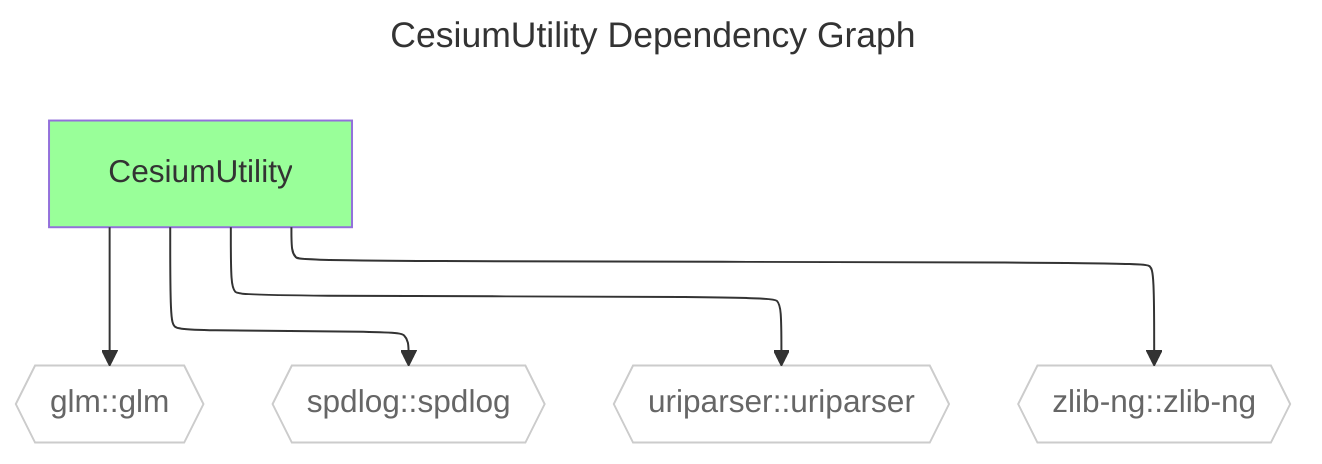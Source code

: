 ---
comment: This file was generated by dep-graph-gen. DO NOT EDIT THIS FILE!
config:
  layout: elk
title: CesiumUtility Dependency Graph
---
graph TD
  classDef dependencyNode fill:#fff,stroke:#ccc,color:#666
  classDef libraryNode fill:#9f9
  CesiumUtility[CesiumUtility] --> glm_glm{{glm::glm}}
  CesiumUtility[CesiumUtility] --> spdlog_spdlog{{spdlog::spdlog}}
  CesiumUtility[CesiumUtility] --> uriparser_uriparser{{uriparser::uriparser}}
  CesiumUtility[CesiumUtility] --> zlib-ng_zlib-ng{{zlib-ng::zlib-ng}}
  class glm_glm,spdlog_spdlog,uriparser_uriparser,zlib-ng_zlib-ng dependencyNode
  class CesiumUtility libraryNode